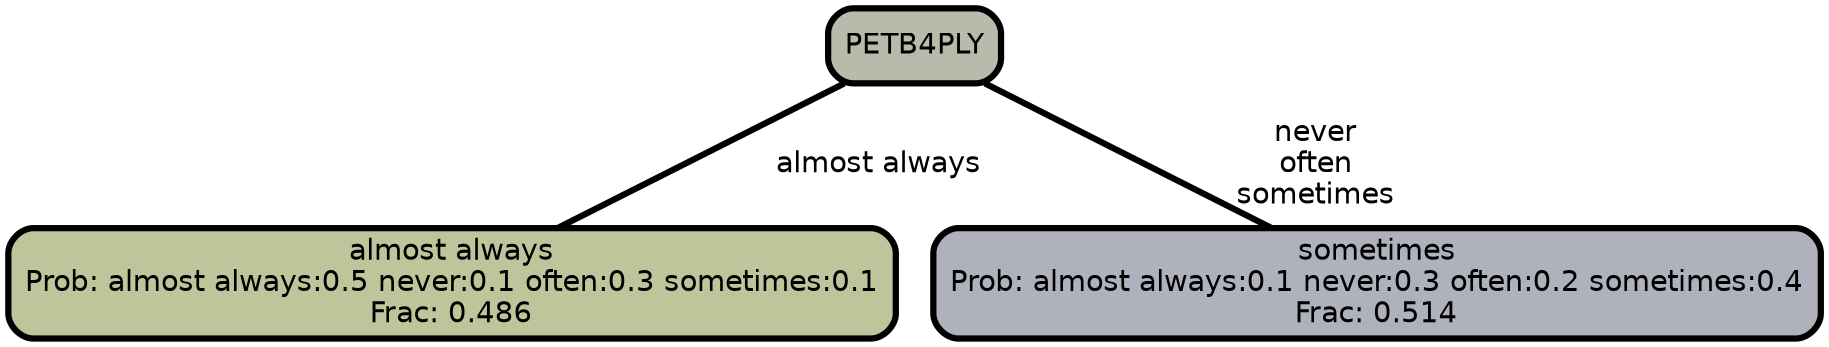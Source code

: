 graph Tree {
node [shape=box, style="filled, rounded",color="black",penwidth="3",fontcolor="black",                 fontname=helvetica] ;
graph [ranksep="0 equally", splines=straight,                 bgcolor=transparent, dpi=200] ;
edge [fontname=helvetica, color=black] ;
0 [label="almost always
Prob: almost always:0.5 never:0.1 often:0.3 sometimes:0.1
Frac: 0.486", fillcolor="#c0c49b"] ;
1 [label="PETB4PLY", fillcolor="#b7bbac"] ;
2 [label="sometimes
Prob: almost always:0.1 never:0.3 often:0.2 sometimes:0.4
Frac: 0.514", fillcolor="#afb2bc"] ;
1 -- 0 [label=" almost always",penwidth=3] ;
1 -- 2 [label=" never\n often\n sometimes",penwidth=3] ;
{rank = same;}}